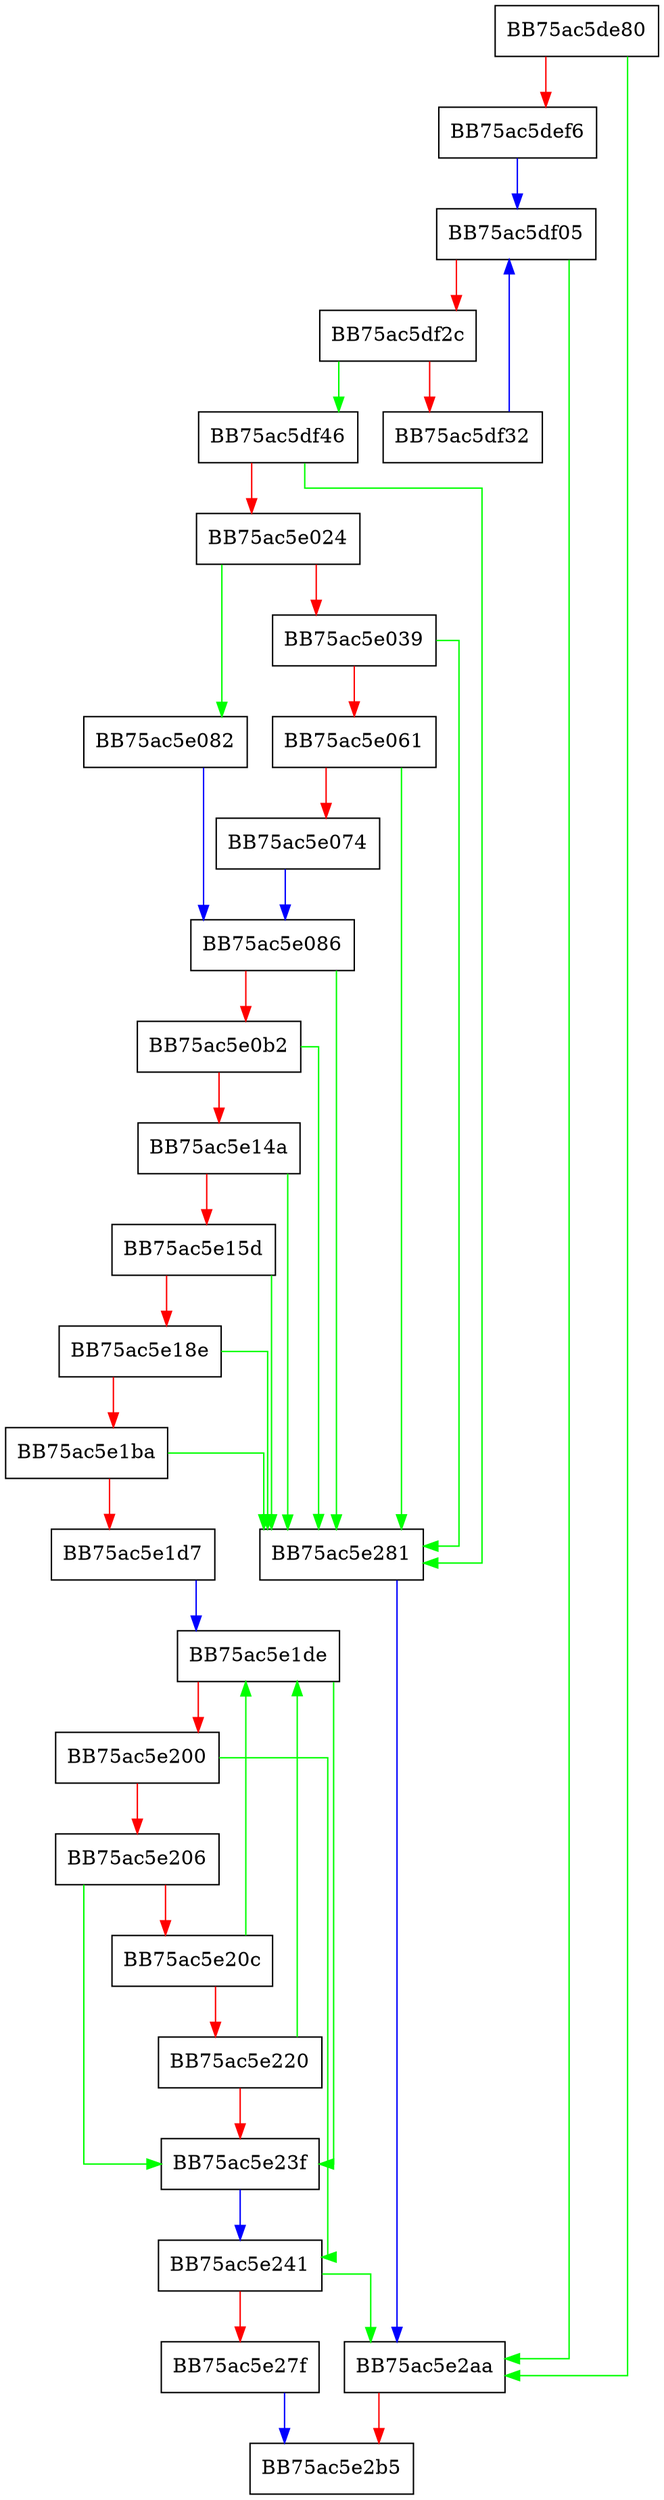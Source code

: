 digraph ucexe_unpack {
  node [shape="box"];
  graph [splines=ortho];
  BB75ac5de80 -> BB75ac5e2aa [color="green"];
  BB75ac5de80 -> BB75ac5def6 [color="red"];
  BB75ac5def6 -> BB75ac5df05 [color="blue"];
  BB75ac5df05 -> BB75ac5e2aa [color="green"];
  BB75ac5df05 -> BB75ac5df2c [color="red"];
  BB75ac5df2c -> BB75ac5df46 [color="green"];
  BB75ac5df2c -> BB75ac5df32 [color="red"];
  BB75ac5df32 -> BB75ac5df05 [color="blue"];
  BB75ac5df46 -> BB75ac5e281 [color="green"];
  BB75ac5df46 -> BB75ac5e024 [color="red"];
  BB75ac5e024 -> BB75ac5e082 [color="green"];
  BB75ac5e024 -> BB75ac5e039 [color="red"];
  BB75ac5e039 -> BB75ac5e281 [color="green"];
  BB75ac5e039 -> BB75ac5e061 [color="red"];
  BB75ac5e061 -> BB75ac5e281 [color="green"];
  BB75ac5e061 -> BB75ac5e074 [color="red"];
  BB75ac5e074 -> BB75ac5e086 [color="blue"];
  BB75ac5e082 -> BB75ac5e086 [color="blue"];
  BB75ac5e086 -> BB75ac5e281 [color="green"];
  BB75ac5e086 -> BB75ac5e0b2 [color="red"];
  BB75ac5e0b2 -> BB75ac5e281 [color="green"];
  BB75ac5e0b2 -> BB75ac5e14a [color="red"];
  BB75ac5e14a -> BB75ac5e281 [color="green"];
  BB75ac5e14a -> BB75ac5e15d [color="red"];
  BB75ac5e15d -> BB75ac5e281 [color="green"];
  BB75ac5e15d -> BB75ac5e18e [color="red"];
  BB75ac5e18e -> BB75ac5e281 [color="green"];
  BB75ac5e18e -> BB75ac5e1ba [color="red"];
  BB75ac5e1ba -> BB75ac5e281 [color="green"];
  BB75ac5e1ba -> BB75ac5e1d7 [color="red"];
  BB75ac5e1d7 -> BB75ac5e1de [color="blue"];
  BB75ac5e1de -> BB75ac5e23f [color="green"];
  BB75ac5e1de -> BB75ac5e200 [color="red"];
  BB75ac5e200 -> BB75ac5e241 [color="green"];
  BB75ac5e200 -> BB75ac5e206 [color="red"];
  BB75ac5e206 -> BB75ac5e23f [color="green"];
  BB75ac5e206 -> BB75ac5e20c [color="red"];
  BB75ac5e20c -> BB75ac5e1de [color="green"];
  BB75ac5e20c -> BB75ac5e220 [color="red"];
  BB75ac5e220 -> BB75ac5e1de [color="green"];
  BB75ac5e220 -> BB75ac5e23f [color="red"];
  BB75ac5e23f -> BB75ac5e241 [color="blue"];
  BB75ac5e241 -> BB75ac5e2aa [color="green"];
  BB75ac5e241 -> BB75ac5e27f [color="red"];
  BB75ac5e27f -> BB75ac5e2b5 [color="blue"];
  BB75ac5e281 -> BB75ac5e2aa [color="blue"];
  BB75ac5e2aa -> BB75ac5e2b5 [color="red"];
}